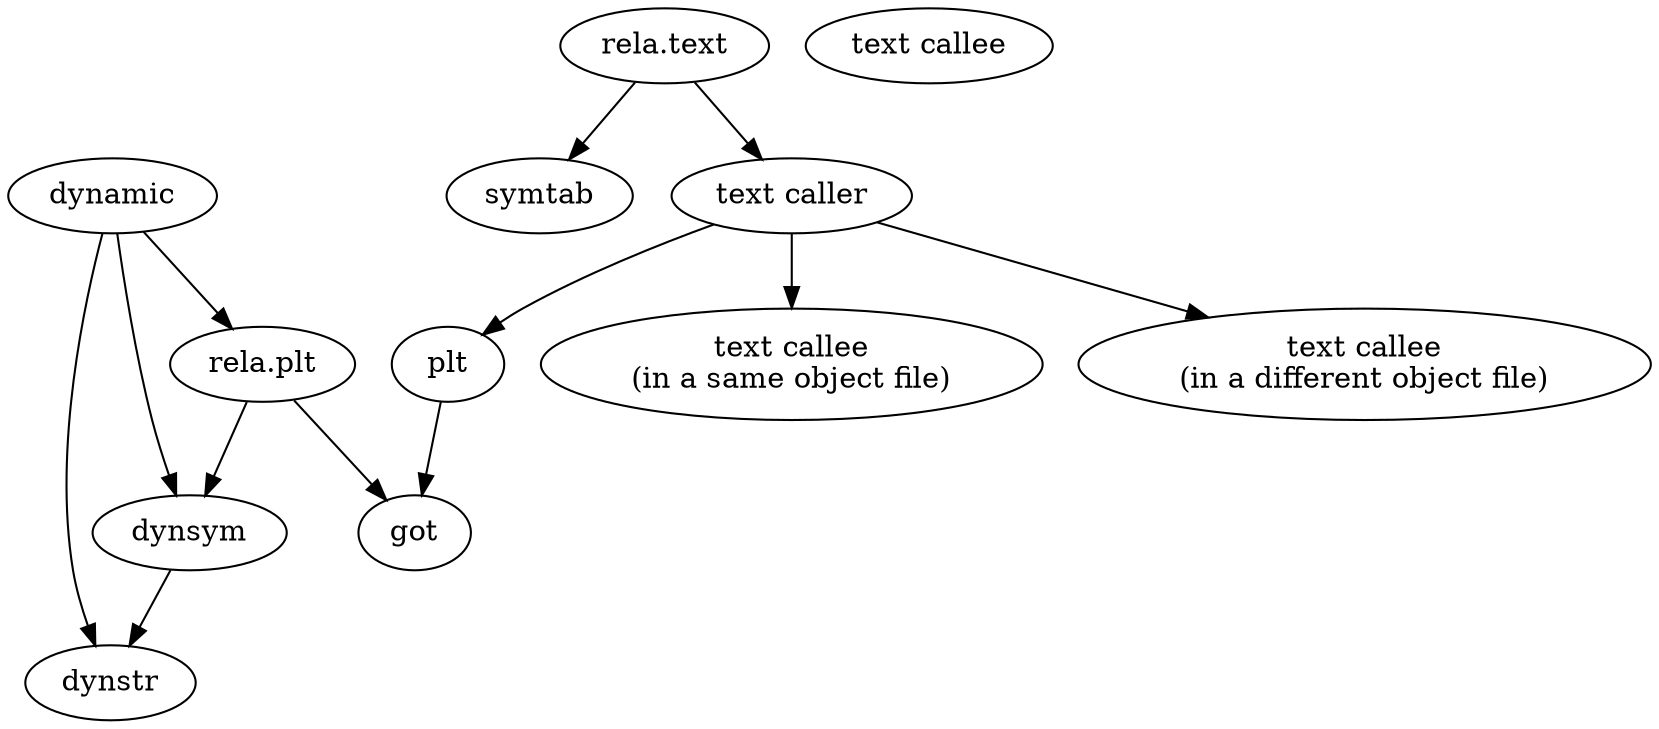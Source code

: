 

digraph graph_name {

 "text caller"
 "text callee"
 "plt";
 "got";
 "symtab";
 "dynsym";
 "dynstr";
 "rela.plt";
 "rela.text";
 "dynamic";

 "text caller" -> "text callee\n(in a same object file)";
 "text caller" -> "text callee\n(in a different object file)";
 "text caller" -> "plt";
 "plt" -> "got";
 "rela.text" -> "symtab";
 "rela.text" -> "text caller";
 "rela.plt" -> "got";
 "dynsym" -> "dynstr";
 "dynamic" -> "rela.plt";
 "dynamic" -> "dynsym";
 "dynamic" -> "dynstr";
 "rela.plt" -> "dynsym";
}


